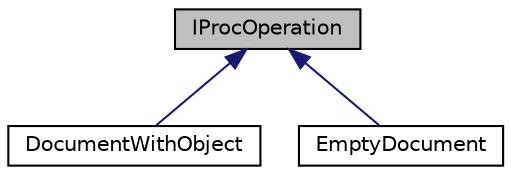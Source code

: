 digraph "IProcOperation"
{
  edge [fontname="Helvetica",fontsize="10",labelfontname="Helvetica",labelfontsize="10"];
  node [fontname="Helvetica",fontsize="10",shape=record];
  Node1 [label="IProcOperation",height=0.2,width=0.4,color="black", fillcolor="grey75", style="filled", fontcolor="black"];
  Node1 -> Node2 [dir="back",color="midnightblue",fontsize="10",style="solid",fontname="Helvetica"];
  Node2 [label="DocumentWithObject",height=0.2,width=0.4,color="black", fillcolor="white", style="filled",URL="$class_document_with_object.html",tooltip="Состояние - не пустой документ (содержет сколько-то объектов) "];
  Node1 -> Node3 [dir="back",color="midnightblue",fontsize="10",style="solid",fontname="Helvetica"];
  Node3 [label="EmptyDocument",height=0.2,width=0.4,color="black", fillcolor="white", style="filled",URL="$class_empty_document.html",tooltip="Состояние - пустой документ "];
}
